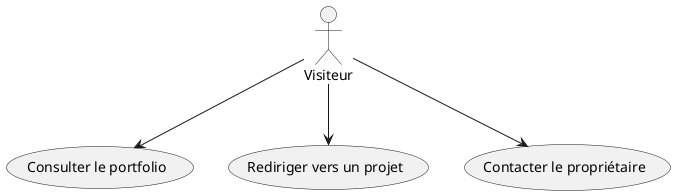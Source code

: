 @startuml

actor "Visiteur" as Visiteur

usecase "Consulter le portfolio" as ConsulterPortfolio
usecase "Rediriger vers un projet" as VoirProjet
usecase "Contacter le propriétaire" as EnvoyerMessage

Visiteur --> ConsulterPortfolio
Visiteur --> VoirProjet
Visiteur --> EnvoyerMessage


@enduml
